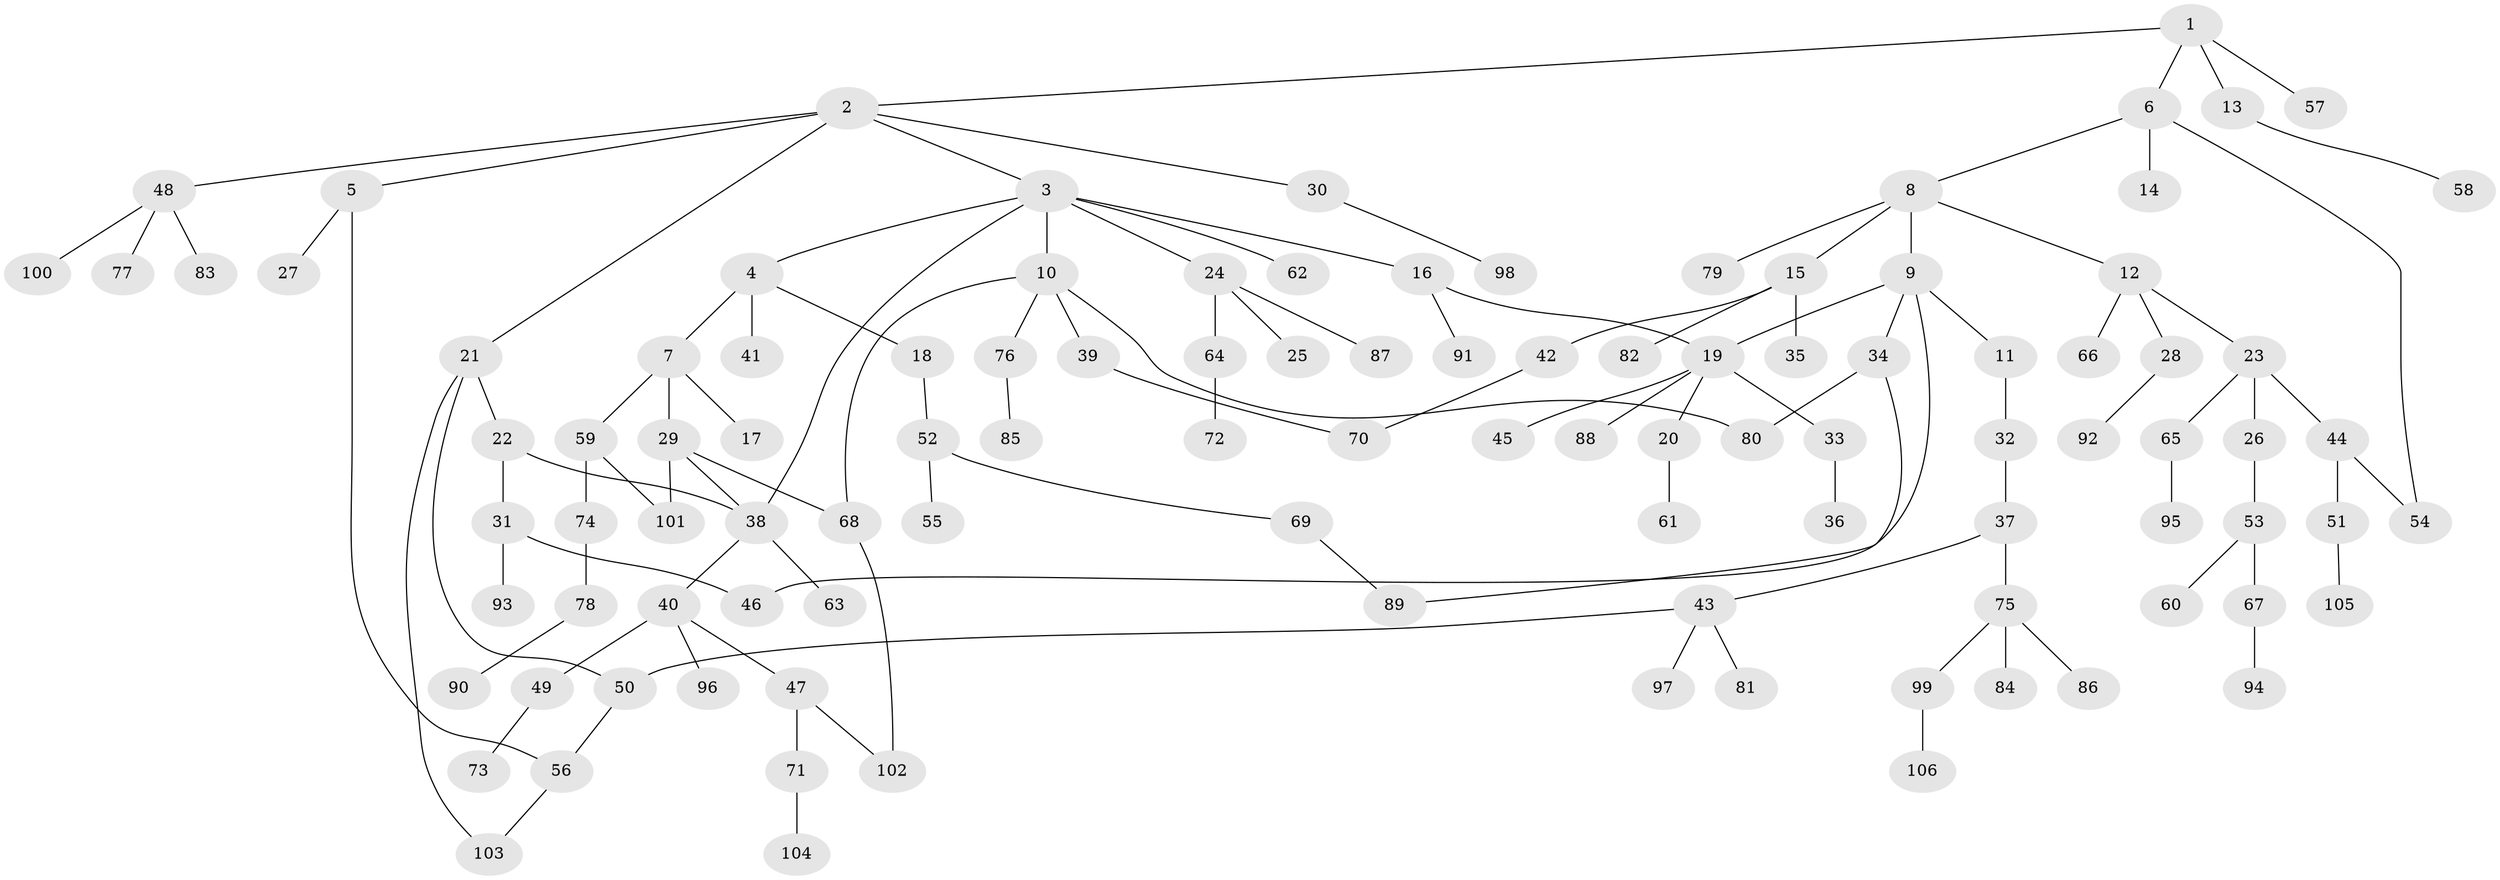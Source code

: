 // coarse degree distribution, {4: 0.10810810810810811, 2: 0.2702702702702703, 1: 0.5, 5: 0.04054054054054054, 3: 0.04054054054054054, 9: 0.013513513513513514, 12: 0.013513513513513514, 10: 0.013513513513513514}
// Generated by graph-tools (version 1.1) at 2025/45/03/04/25 21:45:18]
// undirected, 106 vertices, 119 edges
graph export_dot {
graph [start="1"]
  node [color=gray90,style=filled];
  1;
  2;
  3;
  4;
  5;
  6;
  7;
  8;
  9;
  10;
  11;
  12;
  13;
  14;
  15;
  16;
  17;
  18;
  19;
  20;
  21;
  22;
  23;
  24;
  25;
  26;
  27;
  28;
  29;
  30;
  31;
  32;
  33;
  34;
  35;
  36;
  37;
  38;
  39;
  40;
  41;
  42;
  43;
  44;
  45;
  46;
  47;
  48;
  49;
  50;
  51;
  52;
  53;
  54;
  55;
  56;
  57;
  58;
  59;
  60;
  61;
  62;
  63;
  64;
  65;
  66;
  67;
  68;
  69;
  70;
  71;
  72;
  73;
  74;
  75;
  76;
  77;
  78;
  79;
  80;
  81;
  82;
  83;
  84;
  85;
  86;
  87;
  88;
  89;
  90;
  91;
  92;
  93;
  94;
  95;
  96;
  97;
  98;
  99;
  100;
  101;
  102;
  103;
  104;
  105;
  106;
  1 -- 2;
  1 -- 6;
  1 -- 13;
  1 -- 57;
  2 -- 3;
  2 -- 5;
  2 -- 21;
  2 -- 30;
  2 -- 48;
  3 -- 4;
  3 -- 10;
  3 -- 16;
  3 -- 24;
  3 -- 62;
  3 -- 38;
  4 -- 7;
  4 -- 18;
  4 -- 41;
  5 -- 27;
  5 -- 56;
  6 -- 8;
  6 -- 14;
  6 -- 54;
  7 -- 17;
  7 -- 29;
  7 -- 59;
  8 -- 9;
  8 -- 12;
  8 -- 15;
  8 -- 79;
  9 -- 11;
  9 -- 19;
  9 -- 34;
  9 -- 46;
  10 -- 39;
  10 -- 68;
  10 -- 76;
  10 -- 80;
  11 -- 32;
  12 -- 23;
  12 -- 28;
  12 -- 66;
  13 -- 58;
  15 -- 35;
  15 -- 42;
  15 -- 82;
  16 -- 91;
  16 -- 19;
  18 -- 52;
  19 -- 20;
  19 -- 33;
  19 -- 45;
  19 -- 88;
  20 -- 61;
  21 -- 22;
  21 -- 50;
  21 -- 103;
  22 -- 31;
  22 -- 38;
  23 -- 26;
  23 -- 44;
  23 -- 65;
  24 -- 25;
  24 -- 64;
  24 -- 87;
  26 -- 53;
  28 -- 92;
  29 -- 38;
  29 -- 101;
  29 -- 68;
  30 -- 98;
  31 -- 93;
  31 -- 46;
  32 -- 37;
  33 -- 36;
  34 -- 89;
  34 -- 80;
  37 -- 43;
  37 -- 75;
  38 -- 40;
  38 -- 63;
  39 -- 70;
  40 -- 47;
  40 -- 49;
  40 -- 96;
  42 -- 70;
  43 -- 50;
  43 -- 81;
  43 -- 97;
  44 -- 51;
  44 -- 54;
  47 -- 71;
  47 -- 102;
  48 -- 77;
  48 -- 83;
  48 -- 100;
  49 -- 73;
  50 -- 56;
  51 -- 105;
  52 -- 55;
  52 -- 69;
  53 -- 60;
  53 -- 67;
  56 -- 103;
  59 -- 74;
  59 -- 101;
  64 -- 72;
  65 -- 95;
  67 -- 94;
  68 -- 102;
  69 -- 89;
  71 -- 104;
  74 -- 78;
  75 -- 84;
  75 -- 86;
  75 -- 99;
  76 -- 85;
  78 -- 90;
  99 -- 106;
}
